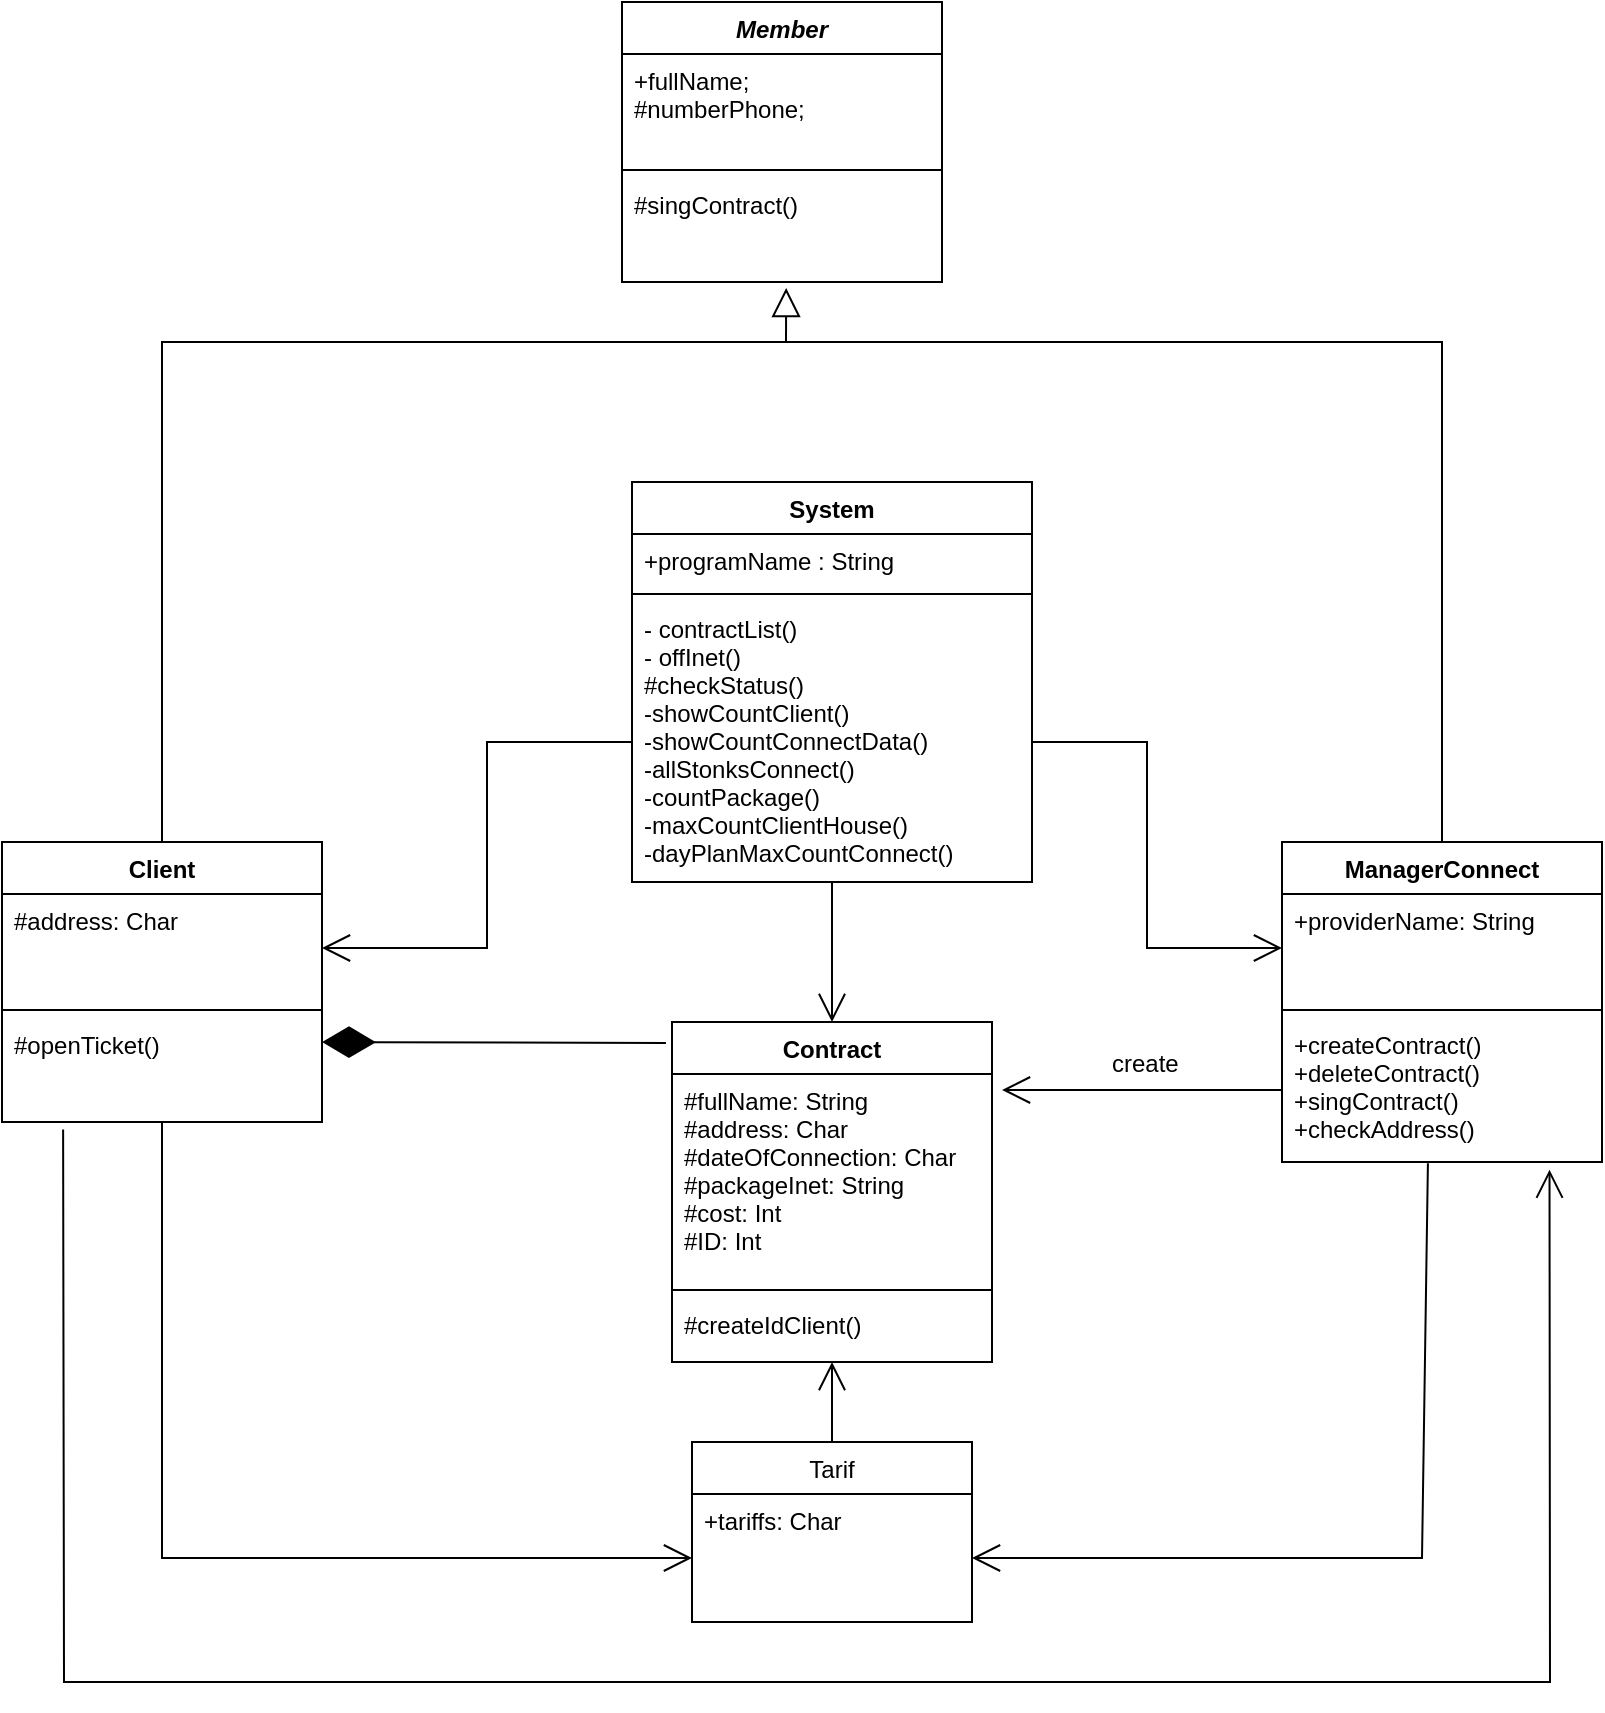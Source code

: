 <mxfile version="15.5.4" type="embed"><diagram id="C5RBs43oDa-KdzZeNtuy" name="Page-1"><mxGraphModel dx="649" dy="2866" grid="1" gridSize="10" guides="1" tooltips="1" connect="1" arrows="1" fold="1" page="1" pageScale="1" pageWidth="827" pageHeight="1169" math="0" shadow="0"><root><mxCell id="WIyWlLk6GJQsqaUBKTNV-0"/><mxCell id="WIyWlLk6GJQsqaUBKTNV-1" parent="WIyWlLk6GJQsqaUBKTNV-0"/><mxCell id="x4CzHmT4jv46Xul65Cwn-0" value="Contract" style="swimlane;fontStyle=1;align=center;verticalAlign=top;childLayout=stackLayout;horizontal=1;startSize=26;horizontalStack=0;resizeParent=1;resizeParentMax=0;resizeLast=0;collapsible=1;marginBottom=0;" parent="WIyWlLk6GJQsqaUBKTNV-1" vertex="1"><mxGeometry x="345" y="-1760" width="160" height="170" as="geometry"/></mxCell><mxCell id="x4CzHmT4jv46Xul65Cwn-1" value="#fullName: String&#10;#address: Char&#10;#dateOfConnection: Char&#10;#packageInet: String&#10;#cost: Int&#10;#ID: Int" style="text;strokeColor=none;fillColor=none;align=left;verticalAlign=top;spacingLeft=4;spacingRight=4;overflow=hidden;rotatable=0;points=[[0,0.5],[1,0.5]];portConstraint=eastwest;" parent="x4CzHmT4jv46Xul65Cwn-0" vertex="1"><mxGeometry y="26" width="160" height="104" as="geometry"/></mxCell><mxCell id="x4CzHmT4jv46Xul65Cwn-2" value="" style="line;strokeWidth=1;fillColor=none;align=left;verticalAlign=middle;spacingTop=-1;spacingLeft=3;spacingRight=3;rotatable=0;labelPosition=right;points=[];portConstraint=eastwest;" parent="x4CzHmT4jv46Xul65Cwn-0" vertex="1"><mxGeometry y="130" width="160" height="8" as="geometry"/></mxCell><mxCell id="x4CzHmT4jv46Xul65Cwn-3" value="#createIdClient()" style="text;strokeColor=none;fillColor=none;align=left;verticalAlign=top;spacingLeft=4;spacingRight=4;overflow=hidden;rotatable=0;points=[[0,0.5],[1,0.5]];portConstraint=eastwest;" parent="x4CzHmT4jv46Xul65Cwn-0" vertex="1"><mxGeometry y="138" width="160" height="32" as="geometry"/></mxCell><mxCell id="MIx9iEtUgZisJlGi1HNq-17" style="edgeStyle=orthogonalEdgeStyle;rounded=0;orthogonalLoop=1;jettySize=auto;html=1;exitX=0.5;exitY=0;exitDx=0;exitDy=0;startArrow=none;startFill=0;endArrow=none;endFill=0;strokeWidth=1;" parent="WIyWlLk6GJQsqaUBKTNV-1" source="x4CzHmT4jv46Xul65Cwn-14" edge="1"><mxGeometry relative="1" as="geometry"><mxPoint x="400" y="-2100" as="targetPoint"/><Array as="points"><mxPoint x="90" y="-2100"/></Array></mxGeometry></mxCell><mxCell id="19" style="edgeStyle=orthogonalEdgeStyle;rounded=0;orthogonalLoop=1;jettySize=auto;html=1;entryX=0;entryY=0.5;entryDx=0;entryDy=0;endArrow=open;endFill=0;endSize=12;" parent="WIyWlLk6GJQsqaUBKTNV-1" source="x4CzHmT4jv46Xul65Cwn-14" target="m357RM5_wuhy1742Luh5-17" edge="1"><mxGeometry relative="1" as="geometry"/></mxCell><mxCell id="x4CzHmT4jv46Xul65Cwn-14" value="Client" style="swimlane;fontStyle=1;align=center;verticalAlign=top;childLayout=stackLayout;horizontal=1;startSize=26;horizontalStack=0;resizeParent=1;resizeParentMax=0;resizeLast=0;collapsible=1;marginBottom=0;" parent="WIyWlLk6GJQsqaUBKTNV-1" vertex="1"><mxGeometry x="10" y="-1850" width="160" height="140" as="geometry"/></mxCell><mxCell id="x4CzHmT4jv46Xul65Cwn-15" value="#address: Char" style="text;strokeColor=none;fillColor=none;align=left;verticalAlign=top;spacingLeft=4;spacingRight=4;overflow=hidden;rotatable=0;points=[[0,0.5],[1,0.5]];portConstraint=eastwest;" parent="x4CzHmT4jv46Xul65Cwn-14" vertex="1"><mxGeometry y="26" width="160" height="54" as="geometry"/></mxCell><mxCell id="x4CzHmT4jv46Xul65Cwn-16" value="" style="line;strokeWidth=1;fillColor=none;align=left;verticalAlign=middle;spacingTop=-1;spacingLeft=3;spacingRight=3;rotatable=0;labelPosition=right;points=[];portConstraint=eastwest;" parent="x4CzHmT4jv46Xul65Cwn-14" vertex="1"><mxGeometry y="80" width="160" height="8" as="geometry"/></mxCell><mxCell id="x4CzHmT4jv46Xul65Cwn-17" value="#openTicket()" style="text;strokeColor=none;fillColor=none;align=left;verticalAlign=top;spacingLeft=4;spacingRight=4;overflow=hidden;rotatable=0;points=[[0,0.5],[1,0.5]];portConstraint=eastwest;" parent="x4CzHmT4jv46Xul65Cwn-14" vertex="1"><mxGeometry y="88" width="160" height="52" as="geometry"/></mxCell><mxCell id="MIx9iEtUgZisJlGi1HNq-18" style="edgeStyle=orthogonalEdgeStyle;rounded=0;orthogonalLoop=1;jettySize=auto;html=1;startArrow=none;startFill=0;endArrow=none;endFill=0;strokeWidth=1;" parent="WIyWlLk6GJQsqaUBKTNV-1" source="0" edge="1"><mxGeometry relative="1" as="geometry"><mxPoint x="400" y="-2100" as="targetPoint"/><Array as="points"><mxPoint x="730" y="-2100"/></Array></mxGeometry></mxCell><mxCell id="0" value="ManagerConnect" style="swimlane;fontStyle=1;align=center;verticalAlign=top;childLayout=stackLayout;horizontal=1;startSize=26;horizontalStack=0;resizeParent=1;resizeParentMax=0;resizeLast=0;collapsible=1;marginBottom=0;" parent="WIyWlLk6GJQsqaUBKTNV-1" vertex="1"><mxGeometry x="650" y="-1850" width="160" height="160" as="geometry"/></mxCell><mxCell id="1" value="+providerName: String" style="text;strokeColor=none;fillColor=none;align=left;verticalAlign=top;spacingLeft=4;spacingRight=4;overflow=hidden;rotatable=0;points=[[0,0.5],[1,0.5]];portConstraint=eastwest;" parent="0" vertex="1"><mxGeometry y="26" width="160" height="54" as="geometry"/></mxCell><mxCell id="2" value="" style="line;strokeWidth=1;fillColor=none;align=left;verticalAlign=middle;spacingTop=-1;spacingLeft=3;spacingRight=3;rotatable=0;labelPosition=right;points=[];portConstraint=eastwest;" parent="0" vertex="1"><mxGeometry y="80" width="160" height="8" as="geometry"/></mxCell><mxCell id="3" value="+createContract()&#10;+deleteContract()&#10;+singContract()&#10;+checkAddress()" style="text;strokeColor=none;fillColor=none;align=left;verticalAlign=top;spacingLeft=4;spacingRight=4;overflow=hidden;rotatable=0;points=[[0,0.5],[1,0.5]];portConstraint=eastwest;" parent="0" vertex="1"><mxGeometry y="88" width="160" height="72" as="geometry"/></mxCell><mxCell id="5" value="&lt;br&gt;create" style="text;html=1;strokeColor=none;fillColor=none;spacing=5;spacingTop=-20;whiteSpace=wrap;overflow=hidden;rounded=0;" parent="WIyWlLk6GJQsqaUBKTNV-1" vertex="1"><mxGeometry x="560" y="-1750" width="50" height="20" as="geometry"/></mxCell><mxCell id="9" value="Member" style="swimlane;fontStyle=3;align=center;verticalAlign=top;childLayout=stackLayout;horizontal=1;startSize=26;horizontalStack=0;resizeParent=1;resizeParentMax=0;resizeLast=0;collapsible=1;marginBottom=0;" parent="WIyWlLk6GJQsqaUBKTNV-1" vertex="1"><mxGeometry x="320" y="-2270" width="160" height="140" as="geometry"/></mxCell><mxCell id="10" value="+fullName;&#10;#numberPhone;" style="text;strokeColor=none;fillColor=none;align=left;verticalAlign=top;spacingLeft=4;spacingRight=4;overflow=hidden;rotatable=0;points=[[0,0.5],[1,0.5]];portConstraint=eastwest;" parent="9" vertex="1"><mxGeometry y="26" width="160" height="54" as="geometry"/></mxCell><mxCell id="11" value="" style="line;strokeWidth=1;fillColor=none;align=left;verticalAlign=middle;spacingTop=-1;spacingLeft=3;spacingRight=3;rotatable=0;labelPosition=right;points=[];portConstraint=eastwest;" parent="9" vertex="1"><mxGeometry y="80" width="160" height="8" as="geometry"/></mxCell><mxCell id="12" value="#singContract()" style="text;strokeColor=none;fillColor=none;align=left;verticalAlign=top;spacingLeft=4;spacingRight=4;overflow=hidden;rotatable=0;points=[[0,0.5],[1,0.5]];portConstraint=eastwest;" parent="9" vertex="1"><mxGeometry y="88" width="160" height="52" as="geometry"/></mxCell><mxCell id="MIx9iEtUgZisJlGi1HNq-24" style="edgeStyle=orthogonalEdgeStyle;rounded=0;orthogonalLoop=1;jettySize=auto;html=1;entryX=0.5;entryY=0;entryDx=0;entryDy=0;startArrow=none;startFill=0;endArrow=open;endFill=0;endSize=12;strokeWidth=1;" parent="WIyWlLk6GJQsqaUBKTNV-1" source="2O56mvNGZmBePX9XtO3--17" target="x4CzHmT4jv46Xul65Cwn-0" edge="1"><mxGeometry relative="1" as="geometry"/></mxCell><mxCell id="2O56mvNGZmBePX9XtO3--17" value="System" style="swimlane;fontStyle=1;align=center;verticalAlign=top;childLayout=stackLayout;horizontal=1;startSize=26;horizontalStack=0;resizeParent=1;resizeParentMax=0;resizeLast=0;collapsible=1;marginBottom=0;" parent="WIyWlLk6GJQsqaUBKTNV-1" vertex="1"><mxGeometry x="325" y="-2030" width="200" height="200" as="geometry"/></mxCell><mxCell id="2O56mvNGZmBePX9XtO3--18" value="+programName : String" style="text;strokeColor=none;fillColor=none;align=left;verticalAlign=top;spacingLeft=4;spacingRight=4;overflow=hidden;rotatable=0;points=[[0,0.5],[1,0.5]];portConstraint=eastwest;" parent="2O56mvNGZmBePX9XtO3--17" vertex="1"><mxGeometry y="26" width="200" height="26" as="geometry"/></mxCell><mxCell id="2O56mvNGZmBePX9XtO3--19" value="" style="line;strokeWidth=1;fillColor=none;align=left;verticalAlign=middle;spacingTop=-1;spacingLeft=3;spacingRight=3;rotatable=0;labelPosition=right;points=[];portConstraint=eastwest;" parent="2O56mvNGZmBePX9XtO3--17" vertex="1"><mxGeometry y="52" width="200" height="8" as="geometry"/></mxCell><mxCell id="2O56mvNGZmBePX9XtO3--20" value="- contractList()&#10;- offInet()&#10;#checkStatus()&#10;-showCountClient()&#10;-showCountConnectData()&#10;-allStonksConnect()&#10;-countPackage()&#10;-maxCountClientHouse()&#10;-dayPlanMaxCountConnect()" style="text;strokeColor=none;fillColor=none;align=left;verticalAlign=top;spacingLeft=4;spacingRight=4;overflow=hidden;rotatable=0;points=[[0,0.5],[1,0.5]];portConstraint=eastwest;" parent="2O56mvNGZmBePX9XtO3--17" vertex="1"><mxGeometry y="60" width="200" height="140" as="geometry"/></mxCell><mxCell id="2O56mvNGZmBePX9XtO3--35" value="" style="endArrow=open;endFill=1;endSize=12;html=1;rounded=0;exitX=0;exitY=0.5;exitDx=0;exitDy=0;" parent="WIyWlLk6GJQsqaUBKTNV-1" source="3" edge="1"><mxGeometry width="160" relative="1" as="geometry"><mxPoint x="640" y="-1580" as="sourcePoint"/><mxPoint x="510" y="-1726" as="targetPoint"/></mxGeometry></mxCell><mxCell id="MIx9iEtUgZisJlGi1HNq-19" style="edgeStyle=orthogonalEdgeStyle;rounded=0;orthogonalLoop=1;jettySize=auto;html=1;entryX=1;entryY=0.5;entryDx=0;entryDy=0;startArrow=none;startFill=0;endArrow=open;endFill=0;strokeWidth=1;endSize=12;" parent="WIyWlLk6GJQsqaUBKTNV-1" source="2O56mvNGZmBePX9XtO3--20" target="x4CzHmT4jv46Xul65Cwn-15" edge="1"><mxGeometry relative="1" as="geometry"/></mxCell><mxCell id="MIx9iEtUgZisJlGi1HNq-21" style="edgeStyle=orthogonalEdgeStyle;rounded=0;orthogonalLoop=1;jettySize=auto;html=1;exitX=1;exitY=0.5;exitDx=0;exitDy=0;startArrow=none;startFill=0;endArrow=open;endFill=0;strokeWidth=1;endSize=12;" parent="WIyWlLk6GJQsqaUBKTNV-1" source="2O56mvNGZmBePX9XtO3--20" target="1" edge="1"><mxGeometry relative="1" as="geometry"/></mxCell><mxCell id="13" value="" style="endArrow=block;endFill=0;endSize=12;html=1;rounded=0;entryX=0.513;entryY=1.058;entryDx=0;entryDy=0;entryPerimeter=0;" parent="WIyWlLk6GJQsqaUBKTNV-1" target="12" edge="1"><mxGeometry width="160" relative="1" as="geometry"><mxPoint x="402" y="-2100" as="sourcePoint"/><mxPoint x="320" y="-1990" as="targetPoint"/></mxGeometry></mxCell><mxCell id="16" value="" style="endArrow=diamondThin;endFill=1;endSize=24;html=1;rounded=0;exitX=-0.019;exitY=0.062;exitDx=0;exitDy=0;exitPerimeter=0;" parent="WIyWlLk6GJQsqaUBKTNV-1" source="x4CzHmT4jv46Xul65Cwn-0" edge="1"><mxGeometry width="160" relative="1" as="geometry"><mxPoint x="200" y="-1660" as="sourcePoint"/><mxPoint x="170" y="-1750" as="targetPoint"/></mxGeometry></mxCell><mxCell id="m357RM5_wuhy1742Luh5-16" value="Tarif" style="swimlane;fontStyle=0;childLayout=stackLayout;horizontal=1;startSize=26;fillColor=none;horizontalStack=0;resizeParent=1;resizeParentMax=0;resizeLast=0;collapsible=1;marginBottom=0;" parent="WIyWlLk6GJQsqaUBKTNV-1" vertex="1"><mxGeometry x="355" y="-1550" width="140" height="90" as="geometry"/></mxCell><mxCell id="m357RM5_wuhy1742Luh5-17" value="+tariffs: Char" style="text;strokeColor=none;fillColor=none;align=left;verticalAlign=top;spacingLeft=4;spacingRight=4;overflow=hidden;rotatable=0;points=[[0,0.5],[1,0.5]];portConstraint=eastwest;" parent="m357RM5_wuhy1742Luh5-16" vertex="1"><mxGeometry y="26" width="140" height="64" as="geometry"/></mxCell><mxCell id="20" value="" style="endArrow=open;endFill=1;endSize=12;html=1;rounded=0;exitX=0.191;exitY=1.073;exitDx=0;exitDy=0;exitPerimeter=0;entryX=0.836;entryY=1.053;entryDx=0;entryDy=0;entryPerimeter=0;" parent="WIyWlLk6GJQsqaUBKTNV-1" source="x4CzHmT4jv46Xul65Cwn-17" target="3" edge="1"><mxGeometry width="160" relative="1" as="geometry"><mxPoint x="140" y="-1630" as="sourcePoint"/><mxPoint x="300" y="-1630" as="targetPoint"/><Array as="points"><mxPoint x="41" y="-1430"/><mxPoint x="784" y="-1430"/></Array></mxGeometry></mxCell><mxCell id="21" value="" style="endArrow=open;endFill=1;endSize=12;html=1;rounded=0;exitX=0.456;exitY=1.008;exitDx=0;exitDy=0;exitPerimeter=0;entryX=1;entryY=0.5;entryDx=0;entryDy=0;" parent="WIyWlLk6GJQsqaUBKTNV-1" source="3" target="m357RM5_wuhy1742Luh5-17" edge="1"><mxGeometry width="160" relative="1" as="geometry"><mxPoint x="480" y="-1380" as="sourcePoint"/><mxPoint x="665" y="-1511" as="targetPoint"/><Array as="points"><mxPoint x="720" y="-1492"/></Array></mxGeometry></mxCell><mxCell id="23" value="" style="endArrow=open;endFill=1;endSize=12;html=1;rounded=0;exitX=0.5;exitY=0;exitDx=0;exitDy=0;" parent="WIyWlLk6GJQsqaUBKTNV-1" source="m357RM5_wuhy1742Luh5-16" target="x4CzHmT4jv46Xul65Cwn-3" edge="1"><mxGeometry width="160" relative="1" as="geometry"><mxPoint x="490" y="-1580" as="sourcePoint"/><mxPoint x="650" y="-1580" as="targetPoint"/></mxGeometry></mxCell></root></mxGraphModel></diagram></mxfile>